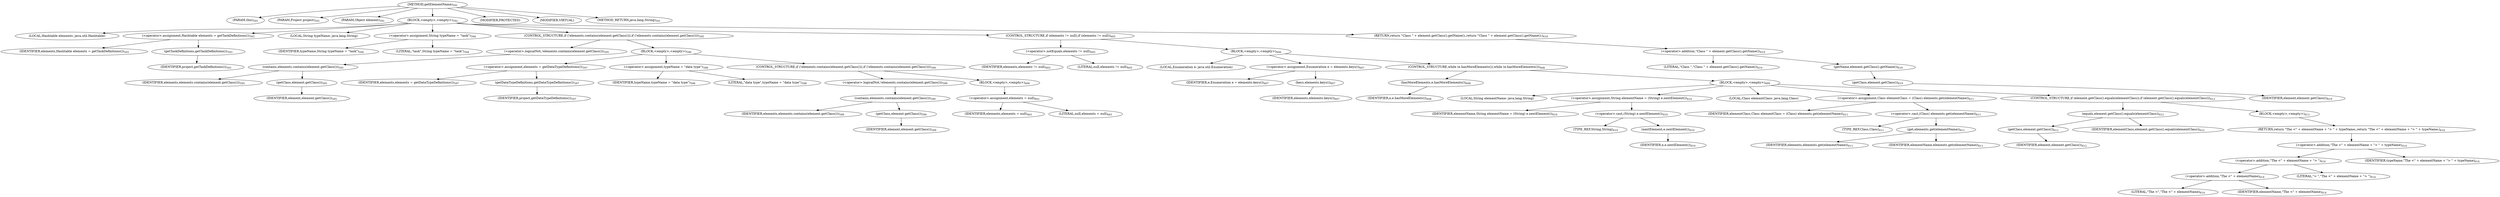 digraph "getElementName" {  
"1368" [label = <(METHOD,getElementName)<SUB>591</SUB>> ]
"1369" [label = <(PARAM,this)<SUB>591</SUB>> ]
"1370" [label = <(PARAM,Project project)<SUB>591</SUB>> ]
"1371" [label = <(PARAM,Object element)<SUB>591</SUB>> ]
"1372" [label = <(BLOCK,&lt;empty&gt;,&lt;empty&gt;)<SUB>592</SUB>> ]
"1373" [label = <(LOCAL,Hashtable elements: java.util.Hashtable)> ]
"1374" [label = <(&lt;operator&gt;.assignment,Hashtable elements = getTaskDefinitions())<SUB>593</SUB>> ]
"1375" [label = <(IDENTIFIER,elements,Hashtable elements = getTaskDefinitions())<SUB>593</SUB>> ]
"1376" [label = <(getTaskDefinitions,getTaskDefinitions())<SUB>593</SUB>> ]
"1377" [label = <(IDENTIFIER,project,getTaskDefinitions())<SUB>593</SUB>> ]
"1378" [label = <(LOCAL,String typeName: java.lang.String)> ]
"1379" [label = <(&lt;operator&gt;.assignment,String typeName = &quot;task&quot;)<SUB>594</SUB>> ]
"1380" [label = <(IDENTIFIER,typeName,String typeName = &quot;task&quot;)<SUB>594</SUB>> ]
"1381" [label = <(LITERAL,&quot;task&quot;,String typeName = &quot;task&quot;)<SUB>594</SUB>> ]
"1382" [label = <(CONTROL_STRUCTURE,if (!elements.contains(element.getClass())),if (!elements.contains(element.getClass())))<SUB>595</SUB>> ]
"1383" [label = <(&lt;operator&gt;.logicalNot,!elements.contains(element.getClass()))<SUB>595</SUB>> ]
"1384" [label = <(contains,elements.contains(element.getClass()))<SUB>595</SUB>> ]
"1385" [label = <(IDENTIFIER,elements,elements.contains(element.getClass()))<SUB>595</SUB>> ]
"1386" [label = <(getClass,element.getClass())<SUB>595</SUB>> ]
"1387" [label = <(IDENTIFIER,element,element.getClass())<SUB>595</SUB>> ]
"1388" [label = <(BLOCK,&lt;empty&gt;,&lt;empty&gt;)<SUB>596</SUB>> ]
"1389" [label = <(&lt;operator&gt;.assignment,elements = getDataTypeDefinitions())<SUB>597</SUB>> ]
"1390" [label = <(IDENTIFIER,elements,elements = getDataTypeDefinitions())<SUB>597</SUB>> ]
"1391" [label = <(getDataTypeDefinitions,getDataTypeDefinitions())<SUB>597</SUB>> ]
"1392" [label = <(IDENTIFIER,project,getDataTypeDefinitions())<SUB>597</SUB>> ]
"1393" [label = <(&lt;operator&gt;.assignment,typeName = &quot;data type&quot;)<SUB>598</SUB>> ]
"1394" [label = <(IDENTIFIER,typeName,typeName = &quot;data type&quot;)<SUB>598</SUB>> ]
"1395" [label = <(LITERAL,&quot;data type&quot;,typeName = &quot;data type&quot;)<SUB>598</SUB>> ]
"1396" [label = <(CONTROL_STRUCTURE,if (!elements.contains(element.getClass())),if (!elements.contains(element.getClass())))<SUB>599</SUB>> ]
"1397" [label = <(&lt;operator&gt;.logicalNot,!elements.contains(element.getClass()))<SUB>599</SUB>> ]
"1398" [label = <(contains,elements.contains(element.getClass()))<SUB>599</SUB>> ]
"1399" [label = <(IDENTIFIER,elements,elements.contains(element.getClass()))<SUB>599</SUB>> ]
"1400" [label = <(getClass,element.getClass())<SUB>599</SUB>> ]
"1401" [label = <(IDENTIFIER,element,element.getClass())<SUB>599</SUB>> ]
"1402" [label = <(BLOCK,&lt;empty&gt;,&lt;empty&gt;)<SUB>600</SUB>> ]
"1403" [label = <(&lt;operator&gt;.assignment,elements = null)<SUB>601</SUB>> ]
"1404" [label = <(IDENTIFIER,elements,elements = null)<SUB>601</SUB>> ]
"1405" [label = <(LITERAL,null,elements = null)<SUB>601</SUB>> ]
"1406" [label = <(CONTROL_STRUCTURE,if (elements != null),if (elements != null))<SUB>605</SUB>> ]
"1407" [label = <(&lt;operator&gt;.notEquals,elements != null)<SUB>605</SUB>> ]
"1408" [label = <(IDENTIFIER,elements,elements != null)<SUB>605</SUB>> ]
"1409" [label = <(LITERAL,null,elements != null)<SUB>605</SUB>> ]
"1410" [label = <(BLOCK,&lt;empty&gt;,&lt;empty&gt;)<SUB>606</SUB>> ]
"1411" [label = <(LOCAL,Enumeration e: java.util.Enumeration)> ]
"1412" [label = <(&lt;operator&gt;.assignment,Enumeration e = elements.keys())<SUB>607</SUB>> ]
"1413" [label = <(IDENTIFIER,e,Enumeration e = elements.keys())<SUB>607</SUB>> ]
"1414" [label = <(keys,elements.keys())<SUB>607</SUB>> ]
"1415" [label = <(IDENTIFIER,elements,elements.keys())<SUB>607</SUB>> ]
"1416" [label = <(CONTROL_STRUCTURE,while (e.hasMoreElements()),while (e.hasMoreElements()))<SUB>608</SUB>> ]
"1417" [label = <(hasMoreElements,e.hasMoreElements())<SUB>608</SUB>> ]
"1418" [label = <(IDENTIFIER,e,e.hasMoreElements())<SUB>608</SUB>> ]
"1419" [label = <(BLOCK,&lt;empty&gt;,&lt;empty&gt;)<SUB>609</SUB>> ]
"1420" [label = <(LOCAL,String elementName: java.lang.String)> ]
"1421" [label = <(&lt;operator&gt;.assignment,String elementName = (String) e.nextElement())<SUB>610</SUB>> ]
"1422" [label = <(IDENTIFIER,elementName,String elementName = (String) e.nextElement())<SUB>610</SUB>> ]
"1423" [label = <(&lt;operator&gt;.cast,(String) e.nextElement())<SUB>610</SUB>> ]
"1424" [label = <(TYPE_REF,String,String)<SUB>610</SUB>> ]
"1425" [label = <(nextElement,e.nextElement())<SUB>610</SUB>> ]
"1426" [label = <(IDENTIFIER,e,e.nextElement())<SUB>610</SUB>> ]
"1427" [label = <(LOCAL,Class elementClass: java.lang.Class)> ]
"1428" [label = <(&lt;operator&gt;.assignment,Class elementClass = (Class) elements.get(elementName))<SUB>611</SUB>> ]
"1429" [label = <(IDENTIFIER,elementClass,Class elementClass = (Class) elements.get(elementName))<SUB>611</SUB>> ]
"1430" [label = <(&lt;operator&gt;.cast,(Class) elements.get(elementName))<SUB>611</SUB>> ]
"1431" [label = <(TYPE_REF,Class,Class)<SUB>611</SUB>> ]
"1432" [label = <(get,elements.get(elementName))<SUB>611</SUB>> ]
"1433" [label = <(IDENTIFIER,elements,elements.get(elementName))<SUB>611</SUB>> ]
"1434" [label = <(IDENTIFIER,elementName,elements.get(elementName))<SUB>611</SUB>> ]
"1435" [label = <(CONTROL_STRUCTURE,if (element.getClass().equals(elementClass)),if (element.getClass().equals(elementClass)))<SUB>612</SUB>> ]
"1436" [label = <(equals,element.getClass().equals(elementClass))<SUB>612</SUB>> ]
"1437" [label = <(getClass,element.getClass())<SUB>612</SUB>> ]
"1438" [label = <(IDENTIFIER,element,element.getClass())<SUB>612</SUB>> ]
"1439" [label = <(IDENTIFIER,elementClass,element.getClass().equals(elementClass))<SUB>612</SUB>> ]
"1440" [label = <(BLOCK,&lt;empty&gt;,&lt;empty&gt;)<SUB>613</SUB>> ]
"1441" [label = <(RETURN,return &quot;The &lt;&quot; + elementName + &quot;&gt; &quot; + typeName;,return &quot;The &lt;&quot; + elementName + &quot;&gt; &quot; + typeName;)<SUB>614</SUB>> ]
"1442" [label = <(&lt;operator&gt;.addition,&quot;The &lt;&quot; + elementName + &quot;&gt; &quot; + typeName)<SUB>614</SUB>> ]
"1443" [label = <(&lt;operator&gt;.addition,&quot;The &lt;&quot; + elementName + &quot;&gt; &quot;)<SUB>614</SUB>> ]
"1444" [label = <(&lt;operator&gt;.addition,&quot;The &lt;&quot; + elementName)<SUB>614</SUB>> ]
"1445" [label = <(LITERAL,&quot;The &lt;&quot;,&quot;The &lt;&quot; + elementName)<SUB>614</SUB>> ]
"1446" [label = <(IDENTIFIER,elementName,&quot;The &lt;&quot; + elementName)<SUB>614</SUB>> ]
"1447" [label = <(LITERAL,&quot;&gt; &quot;,&quot;The &lt;&quot; + elementName + &quot;&gt; &quot;)<SUB>614</SUB>> ]
"1448" [label = <(IDENTIFIER,typeName,&quot;The &lt;&quot; + elementName + &quot;&gt; &quot; + typeName)<SUB>614</SUB>> ]
"1449" [label = <(RETURN,return &quot;Class &quot; + element.getClass().getName();,return &quot;Class &quot; + element.getClass().getName();)<SUB>619</SUB>> ]
"1450" [label = <(&lt;operator&gt;.addition,&quot;Class &quot; + element.getClass().getName())<SUB>619</SUB>> ]
"1451" [label = <(LITERAL,&quot;Class &quot;,&quot;Class &quot; + element.getClass().getName())<SUB>619</SUB>> ]
"1452" [label = <(getName,element.getClass().getName())<SUB>619</SUB>> ]
"1453" [label = <(getClass,element.getClass())<SUB>619</SUB>> ]
"1454" [label = <(IDENTIFIER,element,element.getClass())<SUB>619</SUB>> ]
"1455" [label = <(MODIFIER,PROTECTED)> ]
"1456" [label = <(MODIFIER,VIRTUAL)> ]
"1457" [label = <(METHOD_RETURN,java.lang.String)<SUB>591</SUB>> ]
  "1368" -> "1369" 
  "1368" -> "1370" 
  "1368" -> "1371" 
  "1368" -> "1372" 
  "1368" -> "1455" 
  "1368" -> "1456" 
  "1368" -> "1457" 
  "1372" -> "1373" 
  "1372" -> "1374" 
  "1372" -> "1378" 
  "1372" -> "1379" 
  "1372" -> "1382" 
  "1372" -> "1406" 
  "1372" -> "1449" 
  "1374" -> "1375" 
  "1374" -> "1376" 
  "1376" -> "1377" 
  "1379" -> "1380" 
  "1379" -> "1381" 
  "1382" -> "1383" 
  "1382" -> "1388" 
  "1383" -> "1384" 
  "1384" -> "1385" 
  "1384" -> "1386" 
  "1386" -> "1387" 
  "1388" -> "1389" 
  "1388" -> "1393" 
  "1388" -> "1396" 
  "1389" -> "1390" 
  "1389" -> "1391" 
  "1391" -> "1392" 
  "1393" -> "1394" 
  "1393" -> "1395" 
  "1396" -> "1397" 
  "1396" -> "1402" 
  "1397" -> "1398" 
  "1398" -> "1399" 
  "1398" -> "1400" 
  "1400" -> "1401" 
  "1402" -> "1403" 
  "1403" -> "1404" 
  "1403" -> "1405" 
  "1406" -> "1407" 
  "1406" -> "1410" 
  "1407" -> "1408" 
  "1407" -> "1409" 
  "1410" -> "1411" 
  "1410" -> "1412" 
  "1410" -> "1416" 
  "1412" -> "1413" 
  "1412" -> "1414" 
  "1414" -> "1415" 
  "1416" -> "1417" 
  "1416" -> "1419" 
  "1417" -> "1418" 
  "1419" -> "1420" 
  "1419" -> "1421" 
  "1419" -> "1427" 
  "1419" -> "1428" 
  "1419" -> "1435" 
  "1421" -> "1422" 
  "1421" -> "1423" 
  "1423" -> "1424" 
  "1423" -> "1425" 
  "1425" -> "1426" 
  "1428" -> "1429" 
  "1428" -> "1430" 
  "1430" -> "1431" 
  "1430" -> "1432" 
  "1432" -> "1433" 
  "1432" -> "1434" 
  "1435" -> "1436" 
  "1435" -> "1440" 
  "1436" -> "1437" 
  "1436" -> "1439" 
  "1437" -> "1438" 
  "1440" -> "1441" 
  "1441" -> "1442" 
  "1442" -> "1443" 
  "1442" -> "1448" 
  "1443" -> "1444" 
  "1443" -> "1447" 
  "1444" -> "1445" 
  "1444" -> "1446" 
  "1449" -> "1450" 
  "1450" -> "1451" 
  "1450" -> "1452" 
  "1452" -> "1453" 
  "1453" -> "1454" 
}
